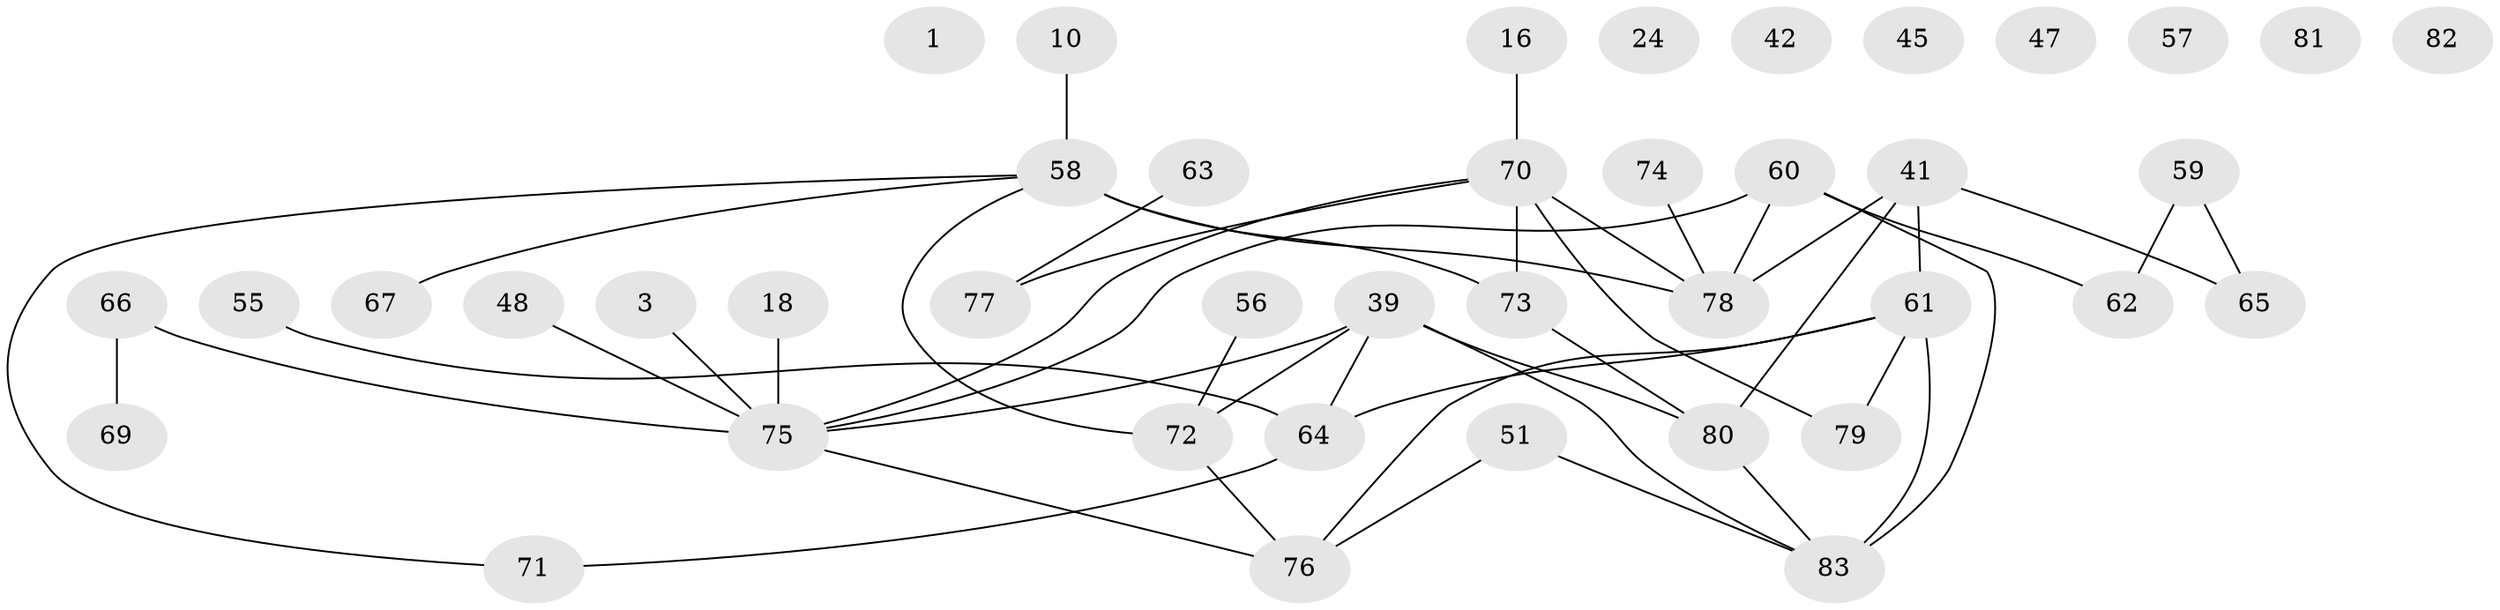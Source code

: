 // original degree distribution, {0: 0.07228915662650602, 2: 0.3132530120481928, 1: 0.1927710843373494, 3: 0.2289156626506024, 4: 0.0963855421686747, 6: 0.012048192771084338, 5: 0.08433734939759036}
// Generated by graph-tools (version 1.1) at 2025/40/03/09/25 04:40:45]
// undirected, 41 vertices, 47 edges
graph export_dot {
graph [start="1"]
  node [color=gray90,style=filled];
  1;
  3;
  10;
  16;
  18;
  24 [super="+5"];
  39 [super="+7+17"];
  41 [super="+21+29"];
  42;
  45;
  47 [super="+28"];
  48;
  51;
  55;
  56 [super="+37"];
  57;
  58 [super="+20+52"];
  59 [super="+27"];
  60;
  61 [super="+25+31+36+46"];
  62;
  63;
  64;
  65;
  66 [super="+49"];
  67;
  69;
  70 [super="+30"];
  71 [super="+35+68+44"];
  72 [super="+6+26"];
  73 [super="+8"];
  74;
  75 [super="+43+32+33"];
  76;
  77;
  78 [super="+50+53"];
  79;
  80;
  81;
  82;
  83 [super="+54"];
  3 -- 75;
  10 -- 58;
  16 -- 70;
  18 -- 75 [weight=2];
  39 -- 64 [weight=2];
  39 -- 80;
  39 -- 83;
  39 -- 72;
  39 -- 75;
  41 -- 65;
  41 -- 80 [weight=2];
  41 -- 61;
  41 -- 78;
  48 -- 75 [weight=2];
  51 -- 76;
  51 -- 83;
  55 -- 64;
  56 -- 72 [weight=2];
  58 -- 78 [weight=3];
  58 -- 67;
  58 -- 71;
  58 -- 72;
  58 -- 73;
  59 -- 62;
  59 -- 65;
  60 -- 62;
  60 -- 83;
  60 -- 75;
  60 -- 78;
  61 -- 79;
  61 -- 64;
  61 -- 76;
  61 -- 83 [weight=2];
  63 -- 77;
  64 -- 71;
  66 -- 69;
  66 -- 75;
  70 -- 73;
  70 -- 75 [weight=2];
  70 -- 77;
  70 -- 79;
  70 -- 78 [weight=2];
  72 -- 76;
  73 -- 80;
  74 -- 78;
  75 -- 76;
  80 -- 83;
}
